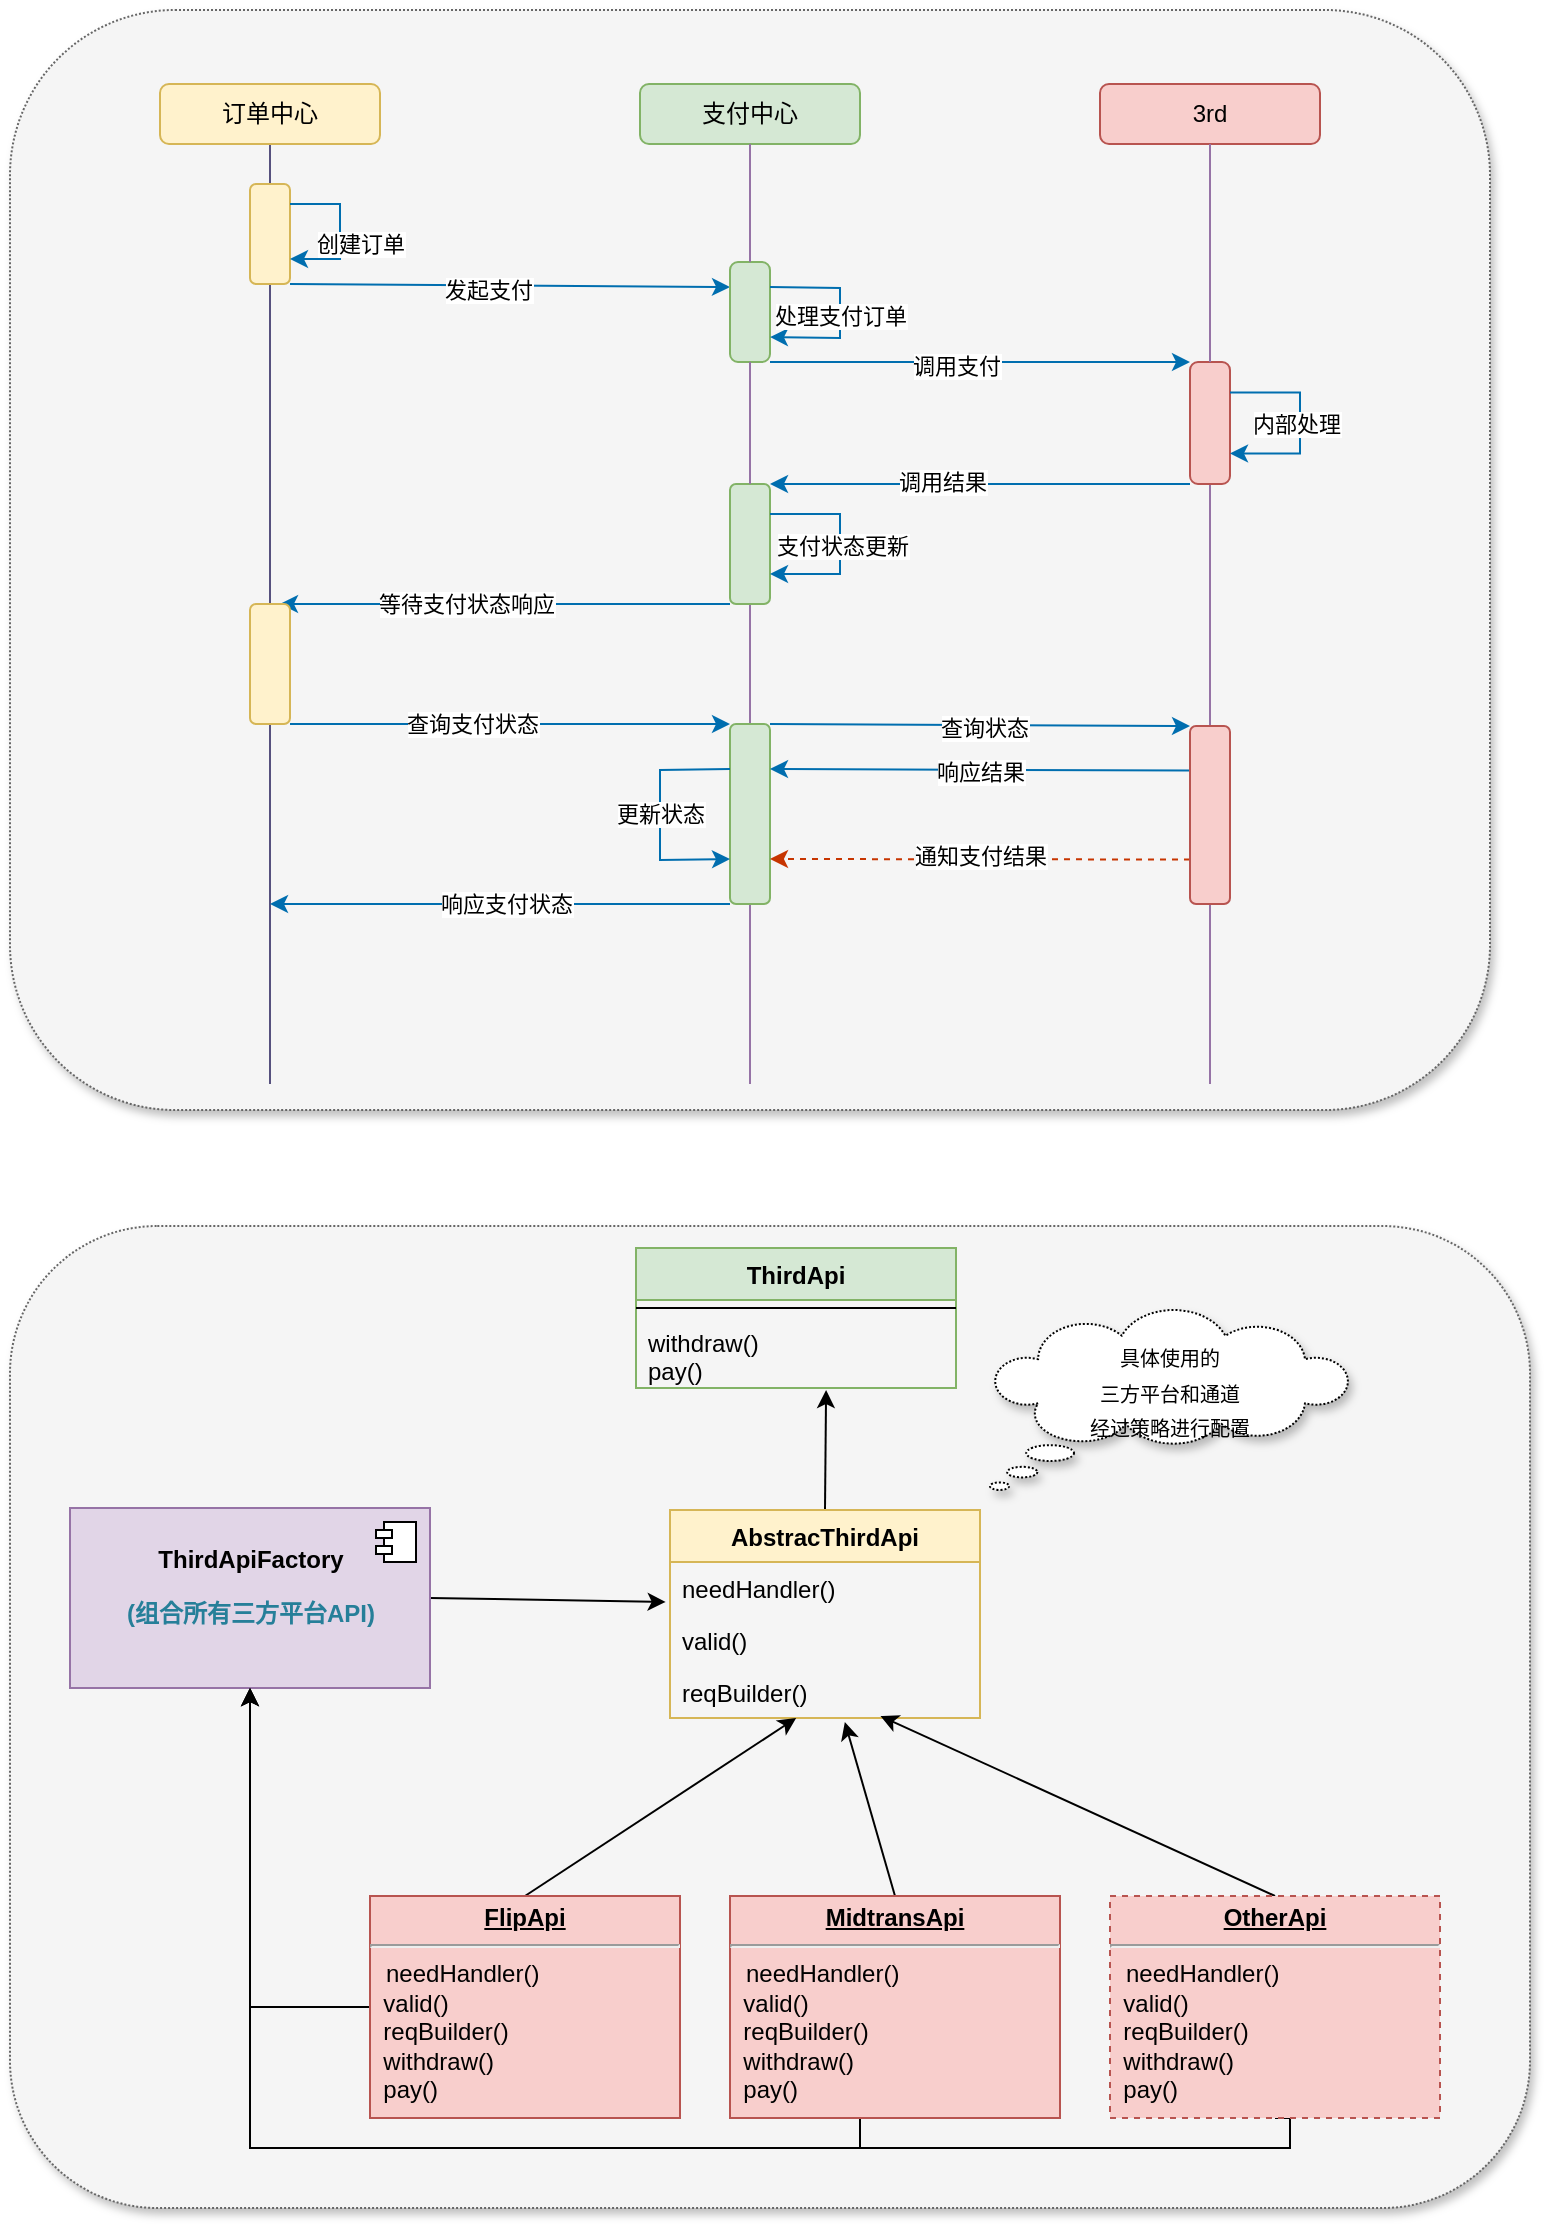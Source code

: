 <mxfile version="16.4.2" type="github">
  <diagram id="hDgSXtl1pIS-HQbCwnqq" name="Page-1">
    <mxGraphModel dx="946" dy="604" grid="1" gridSize="10" guides="1" tooltips="1" connect="1" arrows="1" fold="1" page="1" pageScale="1" pageWidth="1200" pageHeight="1600" background="#ffffff" math="0" shadow="0">
      <root>
        <mxCell id="0" />
        <mxCell id="1" parent="0" />
        <mxCell id="86GMISHKl90TJAuDP3zU-80" value="" style="rounded=1;whiteSpace=wrap;html=1;shadow=1;dashed=1;dashPattern=1 1;fillColor=#f5f5f5;strokeColor=#666666;fontColor=#333333;" vertex="1" parent="1">
          <mxGeometry x="230" y="70" width="740" height="550" as="geometry" />
        </mxCell>
        <mxCell id="86GMISHKl90TJAuDP3zU-79" value="" style="rounded=1;whiteSpace=wrap;html=1;shadow=1;fillColor=#f5f5f5;strokeColor=#666666;fontColor=#333333;dashed=1;dashPattern=1 1;" vertex="1" parent="1">
          <mxGeometry x="230" y="678" width="760" height="491" as="geometry" />
        </mxCell>
        <mxCell id="KyNgDCiQDorarltKWVj6-1" value="" style="edgeStyle=orthogonalEdgeStyle;rounded=0;orthogonalLoop=1;jettySize=auto;html=1;exitX=0.5;exitY=1;exitDx=0;exitDy=0;endArrow=none;shadow=0;strokeColor=#56517e;fillColor=#d0cee2;" parent="1" source="KyNgDCiQDorarltKWVj6-3" target="KyNgDCiQDorarltKWVj6-31" edge="1">
          <mxGeometry relative="1" as="geometry">
            <mxPoint x="360" y="607" as="targetPoint" />
            <mxPoint x="360" y="137" as="sourcePoint" />
          </mxGeometry>
        </mxCell>
        <mxCell id="KyNgDCiQDorarltKWVj6-2" style="edgeStyle=orthogonalEdgeStyle;rounded=0;orthogonalLoop=1;jettySize=auto;html=1;exitX=0.5;exitY=1;exitDx=0;exitDy=0;startArrow=none;fillColor=#d0cee2;strokeColor=#56517e;endArrow=none;endFill=0;" parent="1" source="KyNgDCiQDorarltKWVj6-31" edge="1">
          <mxGeometry relative="1" as="geometry">
            <mxPoint x="360" y="607" as="targetPoint" />
          </mxGeometry>
        </mxCell>
        <mxCell id="KyNgDCiQDorarltKWVj6-3" value="订单中心" style="rounded=1;whiteSpace=wrap;html=1;fillColor=#fff2cc;strokeColor=#d6b656;" parent="1" vertex="1">
          <mxGeometry x="305" y="107" width="110" height="30" as="geometry" />
        </mxCell>
        <mxCell id="KyNgDCiQDorarltKWVj6-4" style="edgeStyle=orthogonalEdgeStyle;rounded=0;orthogonalLoop=1;jettySize=auto;html=1;exitX=0.5;exitY=1;exitDx=0;exitDy=0;startArrow=none;fillColor=#e1d5e7;strokeColor=#9673a6;startFill=0;endArrow=none;endFill=0;" parent="1" source="KyNgDCiQDorarltKWVj6-23" edge="1">
          <mxGeometry relative="1" as="geometry">
            <mxPoint x="600" y="607" as="targetPoint" />
          </mxGeometry>
        </mxCell>
        <mxCell id="KyNgDCiQDorarltKWVj6-5" value="支付中心" style="rounded=1;whiteSpace=wrap;html=1;fillColor=#d5e8d4;strokeColor=#82b366;" parent="1" vertex="1">
          <mxGeometry x="545" y="107" width="110" height="30" as="geometry" />
        </mxCell>
        <mxCell id="KyNgDCiQDorarltKWVj6-6" style="edgeStyle=orthogonalEdgeStyle;rounded=0;orthogonalLoop=1;jettySize=auto;html=1;exitX=0.5;exitY=1;exitDx=0;exitDy=0;startArrow=none;fillColor=#e1d5e7;strokeColor=#9673a6;startFill=0;endArrow=none;endFill=0;" parent="1" source="KyNgDCiQDorarltKWVj6-19" edge="1">
          <mxGeometry relative="1" as="geometry">
            <mxPoint x="830" y="607" as="targetPoint" />
            <Array as="points">
              <mxPoint x="830" y="607" />
            </Array>
          </mxGeometry>
        </mxCell>
        <mxCell id="KyNgDCiQDorarltKWVj6-7" value="3rd" style="rounded=1;whiteSpace=wrap;html=1;glass=0;fillColor=#f8cecc;strokeColor=#b85450;" parent="1" vertex="1">
          <mxGeometry x="775" y="107" width="110" height="30" as="geometry" />
        </mxCell>
        <mxCell id="KyNgDCiQDorarltKWVj6-8" value="" style="rounded=1;whiteSpace=wrap;html=1;shadow=0;fillColor=#fff2cc;strokeColor=#d6b656;" parent="1" vertex="1">
          <mxGeometry x="350" y="157" width="20" height="50" as="geometry" />
        </mxCell>
        <mxCell id="KyNgDCiQDorarltKWVj6-9" value="" style="endArrow=classic;html=1;rounded=0;exitX=1;exitY=1;exitDx=0;exitDy=0;entryX=0;entryY=0.25;entryDx=0;entryDy=0;fillColor=#1ba1e2;strokeColor=#006EAF;" parent="1" source="KyNgDCiQDorarltKWVj6-8" target="KyNgDCiQDorarltKWVj6-11" edge="1">
          <mxGeometry width="50" height="50" relative="1" as="geometry">
            <mxPoint x="615" y="357" as="sourcePoint" />
            <mxPoint x="585" y="207" as="targetPoint" />
          </mxGeometry>
        </mxCell>
        <mxCell id="KyNgDCiQDorarltKWVj6-10" value="发起支付" style="edgeLabel;html=1;align=center;verticalAlign=middle;resizable=0;points=[];" parent="KyNgDCiQDorarltKWVj6-9" vertex="1" connectable="0">
          <mxGeometry x="-0.1" y="-2" relative="1" as="geometry">
            <mxPoint as="offset" />
          </mxGeometry>
        </mxCell>
        <mxCell id="KyNgDCiQDorarltKWVj6-11" value="" style="rounded=1;whiteSpace=wrap;html=1;arcSize=20;fillColor=#d5e8d4;strokeColor=#82b366;" parent="1" vertex="1">
          <mxGeometry x="590" y="196" width="20" height="50" as="geometry" />
        </mxCell>
        <mxCell id="KyNgDCiQDorarltKWVj6-12" value="" style="edgeStyle=orthogonalEdgeStyle;rounded=0;orthogonalLoop=1;jettySize=auto;html=1;exitX=0.5;exitY=1;exitDx=0;exitDy=0;endArrow=none;fillColor=#e1d5e7;strokeColor=#9673a6;" parent="1" source="KyNgDCiQDorarltKWVj6-5" target="KyNgDCiQDorarltKWVj6-11" edge="1">
          <mxGeometry relative="1" as="geometry">
            <mxPoint x="600" y="607" as="targetPoint" />
            <mxPoint x="600" y="137" as="sourcePoint" />
          </mxGeometry>
        </mxCell>
        <mxCell id="KyNgDCiQDorarltKWVj6-13" value="" style="endArrow=classic;html=1;rounded=0;exitX=1;exitY=0.25;exitDx=0;exitDy=0;entryX=1;entryY=0.75;entryDx=0;entryDy=0;fillColor=#1ba1e2;strokeColor=#006EAF;" parent="1" source="KyNgDCiQDorarltKWVj6-11" target="KyNgDCiQDorarltKWVj6-11" edge="1">
          <mxGeometry width="50" height="50" relative="1" as="geometry">
            <mxPoint x="605" y="377" as="sourcePoint" />
            <mxPoint x="645" y="237" as="targetPoint" />
            <Array as="points">
              <mxPoint x="645" y="209" />
              <mxPoint x="645" y="234" />
            </Array>
          </mxGeometry>
        </mxCell>
        <mxCell id="KyNgDCiQDorarltKWVj6-14" value="处理支付订单" style="edgeLabel;html=1;align=center;verticalAlign=middle;resizable=0;points=[];" parent="KyNgDCiQDorarltKWVj6-13" vertex="1" connectable="0">
          <mxGeometry x="0.032" relative="1" as="geometry">
            <mxPoint as="offset" />
          </mxGeometry>
        </mxCell>
        <mxCell id="KyNgDCiQDorarltKWVj6-15" value="" style="endArrow=classic;html=1;rounded=0;exitX=1;exitY=1;exitDx=0;exitDy=0;entryX=0;entryY=0;entryDx=0;entryDy=0;fillColor=#1ba1e2;strokeColor=#006EAF;" parent="1" source="KyNgDCiQDorarltKWVj6-11" target="KyNgDCiQDorarltKWVj6-19" edge="1">
          <mxGeometry width="50" height="50" relative="1" as="geometry">
            <mxPoint x="605" y="347" as="sourcePoint" />
            <mxPoint x="655" y="297" as="targetPoint" />
          </mxGeometry>
        </mxCell>
        <mxCell id="KyNgDCiQDorarltKWVj6-16" value="调用支付" style="edgeLabel;html=1;align=center;verticalAlign=middle;resizable=0;points=[];" parent="KyNgDCiQDorarltKWVj6-15" vertex="1" connectable="0">
          <mxGeometry x="-0.114" y="-2" relative="1" as="geometry">
            <mxPoint as="offset" />
          </mxGeometry>
        </mxCell>
        <mxCell id="KyNgDCiQDorarltKWVj6-17" style="rounded=0;orthogonalLoop=1;jettySize=auto;html=1;exitX=0;exitY=1;exitDx=0;exitDy=0;entryX=1;entryY=0;entryDx=0;entryDy=0;fillColor=#1ba1e2;strokeColor=#006EAF;" parent="1" source="KyNgDCiQDorarltKWVj6-19" target="KyNgDCiQDorarltKWVj6-23" edge="1">
          <mxGeometry relative="1" as="geometry" />
        </mxCell>
        <mxCell id="KyNgDCiQDorarltKWVj6-18" value="调用结果" style="edgeLabel;html=1;align=center;verticalAlign=middle;resizable=0;points=[];" parent="KyNgDCiQDorarltKWVj6-17" vertex="1" connectable="0">
          <mxGeometry x="0.181" y="-1" relative="1" as="geometry">
            <mxPoint as="offset" />
          </mxGeometry>
        </mxCell>
        <mxCell id="KyNgDCiQDorarltKWVj6-19" value="" style="rounded=1;whiteSpace=wrap;html=1;arcSize=20;fillColor=#f8cecc;strokeColor=#b85450;" parent="1" vertex="1">
          <mxGeometry x="820" y="246" width="20" height="61" as="geometry" />
        </mxCell>
        <mxCell id="KyNgDCiQDorarltKWVj6-20" value="" style="edgeStyle=orthogonalEdgeStyle;rounded=0;orthogonalLoop=1;jettySize=auto;html=1;exitX=0.5;exitY=1;exitDx=0;exitDy=0;endArrow=none;fillColor=#e1d5e7;strokeColor=#9673a6;" parent="1" source="KyNgDCiQDorarltKWVj6-7" target="KyNgDCiQDorarltKWVj6-19" edge="1">
          <mxGeometry relative="1" as="geometry">
            <mxPoint x="830" y="607" as="targetPoint" />
            <mxPoint x="830" y="137" as="sourcePoint" />
          </mxGeometry>
        </mxCell>
        <mxCell id="KyNgDCiQDorarltKWVj6-21" style="edgeStyle=elbowEdgeStyle;rounded=0;orthogonalLoop=1;jettySize=auto;html=1;exitX=0;exitY=1;exitDx=0;exitDy=0;entryX=0.75;entryY=0;entryDx=0;entryDy=0;fillColor=#1ba1e2;strokeColor=#006EAF;" parent="1" source="KyNgDCiQDorarltKWVj6-23" target="KyNgDCiQDorarltKWVj6-31" edge="1">
          <mxGeometry relative="1" as="geometry">
            <mxPoint x="375" y="367" as="targetPoint" />
            <Array as="points">
              <mxPoint x="505" y="367" />
            </Array>
          </mxGeometry>
        </mxCell>
        <mxCell id="KyNgDCiQDorarltKWVj6-22" value="等待支付状态响应" style="edgeLabel;html=1;align=center;verticalAlign=middle;resizable=0;points=[];" parent="KyNgDCiQDorarltKWVj6-21" vertex="1" connectable="0">
          <mxGeometry x="0.173" relative="1" as="geometry">
            <mxPoint as="offset" />
          </mxGeometry>
        </mxCell>
        <mxCell id="KyNgDCiQDorarltKWVj6-23" value="" style="rounded=1;whiteSpace=wrap;html=1;fillColor=#d5e8d4;strokeColor=#82b366;" parent="1" vertex="1">
          <mxGeometry x="590" y="307" width="20" height="60" as="geometry" />
        </mxCell>
        <mxCell id="KyNgDCiQDorarltKWVj6-24" value="" style="edgeStyle=orthogonalEdgeStyle;rounded=0;orthogonalLoop=1;jettySize=auto;html=1;exitX=0.5;exitY=1;exitDx=0;exitDy=0;startArrow=none;endArrow=none;fillColor=#e1d5e7;strokeColor=#9673a6;" parent="1" source="KyNgDCiQDorarltKWVj6-11" target="KyNgDCiQDorarltKWVj6-23" edge="1">
          <mxGeometry relative="1" as="geometry">
            <mxPoint x="600" y="607" as="targetPoint" />
            <mxPoint x="600" y="246" as="sourcePoint" />
          </mxGeometry>
        </mxCell>
        <mxCell id="KyNgDCiQDorarltKWVj6-25" style="edgeStyle=orthogonalEdgeStyle;rounded=0;orthogonalLoop=1;jettySize=auto;html=1;exitX=1;exitY=0.25;exitDx=0;exitDy=0;entryX=1;entryY=0.75;entryDx=0;entryDy=0;fillColor=#1ba1e2;strokeColor=#006EAF;" parent="1" source="KyNgDCiQDorarltKWVj6-23" target="KyNgDCiQDorarltKWVj6-23" edge="1">
          <mxGeometry relative="1" as="geometry">
            <Array as="points">
              <mxPoint x="645" y="322" />
              <mxPoint x="645" y="352" />
            </Array>
          </mxGeometry>
        </mxCell>
        <mxCell id="KyNgDCiQDorarltKWVj6-26" value="支付状态更新" style="edgeLabel;html=1;align=center;verticalAlign=middle;resizable=0;points=[];" parent="KyNgDCiQDorarltKWVj6-25" vertex="1" connectable="0">
          <mxGeometry x="0.025" y="1" relative="1" as="geometry">
            <mxPoint as="offset" />
          </mxGeometry>
        </mxCell>
        <mxCell id="KyNgDCiQDorarltKWVj6-27" style="edgeStyle=elbowEdgeStyle;rounded=0;orthogonalLoop=1;jettySize=auto;html=1;exitX=1;exitY=0.25;exitDx=0;exitDy=0;entryX=1;entryY=0.75;entryDx=0;entryDy=0;elbow=vertical;fillColor=#1ba1e2;strokeColor=#006EAF;" parent="1" source="KyNgDCiQDorarltKWVj6-19" target="KyNgDCiQDorarltKWVj6-19" edge="1">
          <mxGeometry relative="1" as="geometry">
            <Array as="points">
              <mxPoint x="875" y="277" />
            </Array>
          </mxGeometry>
        </mxCell>
        <mxCell id="KyNgDCiQDorarltKWVj6-28" value="内部处理" style="edgeLabel;html=1;align=center;verticalAlign=middle;resizable=0;points=[];" parent="KyNgDCiQDorarltKWVj6-27" vertex="1" connectable="0">
          <mxGeometry x="0.363" y="-3" relative="1" as="geometry">
            <mxPoint x="1" y="-12" as="offset" />
          </mxGeometry>
        </mxCell>
        <mxCell id="KyNgDCiQDorarltKWVj6-29" style="rounded=0;orthogonalLoop=1;jettySize=auto;html=1;exitX=1;exitY=1;exitDx=0;exitDy=0;entryX=0;entryY=0;entryDx=0;entryDy=0;fillColor=#1ba1e2;strokeColor=#006EAF;" parent="1" source="KyNgDCiQDorarltKWVj6-31" target="KyNgDCiQDorarltKWVj6-37" edge="1">
          <mxGeometry relative="1" as="geometry" />
        </mxCell>
        <mxCell id="KyNgDCiQDorarltKWVj6-30" value="查询支付状态" style="edgeLabel;html=1;align=center;verticalAlign=middle;resizable=0;points=[];" parent="KyNgDCiQDorarltKWVj6-29" vertex="1" connectable="0">
          <mxGeometry x="-0.173" relative="1" as="geometry">
            <mxPoint as="offset" />
          </mxGeometry>
        </mxCell>
        <mxCell id="KyNgDCiQDorarltKWVj6-31" value="" style="rounded=1;whiteSpace=wrap;html=1;fillColor=#fff2cc;strokeColor=#d6b656;" parent="1" vertex="1">
          <mxGeometry x="350" y="367" width="20" height="60" as="geometry" />
        </mxCell>
        <mxCell id="KyNgDCiQDorarltKWVj6-32" value="创建订单" style="edgeStyle=orthogonalEdgeStyle;rounded=0;orthogonalLoop=1;jettySize=auto;html=1;entryX=1;entryY=0.75;entryDx=0;entryDy=0;fillColor=#1ba1e2;strokeColor=#006EAF;" parent="1" target="KyNgDCiQDorarltKWVj6-8" edge="1">
          <mxGeometry x="0.143" y="10" relative="1" as="geometry">
            <mxPoint x="370" y="167" as="sourcePoint" />
            <Array as="points">
              <mxPoint x="370" y="167" />
              <mxPoint x="395" y="167" />
              <mxPoint x="395" y="195" />
            </Array>
            <mxPoint as="offset" />
          </mxGeometry>
        </mxCell>
        <mxCell id="KyNgDCiQDorarltKWVj6-33" style="edgeStyle=none;rounded=0;orthogonalLoop=1;jettySize=auto;html=1;exitX=1;exitY=0;exitDx=0;exitDy=0;entryX=0;entryY=0;entryDx=0;entryDy=0;fillColor=#1ba1e2;strokeColor=#006EAF;" parent="1" source="KyNgDCiQDorarltKWVj6-37" target="KyNgDCiQDorarltKWVj6-42" edge="1">
          <mxGeometry relative="1" as="geometry" />
        </mxCell>
        <mxCell id="KyNgDCiQDorarltKWVj6-34" value="查询状态" style="edgeLabel;html=1;align=center;verticalAlign=middle;resizable=0;points=[];" parent="KyNgDCiQDorarltKWVj6-33" vertex="1" connectable="0">
          <mxGeometry x="0.019" y="-1" relative="1" as="geometry">
            <mxPoint as="offset" />
          </mxGeometry>
        </mxCell>
        <mxCell id="KyNgDCiQDorarltKWVj6-35" style="rounded=0;orthogonalLoop=1;jettySize=auto;html=1;exitX=0;exitY=1;exitDx=0;exitDy=0;fillColor=#1ba1e2;strokeColor=#006EAF;" parent="1" source="KyNgDCiQDorarltKWVj6-37" edge="1">
          <mxGeometry relative="1" as="geometry">
            <mxPoint x="360" y="517" as="targetPoint" />
            <mxPoint x="585" y="517" as="sourcePoint" />
          </mxGeometry>
        </mxCell>
        <mxCell id="KyNgDCiQDorarltKWVj6-36" value="响应支付状态" style="edgeLabel;html=1;align=center;verticalAlign=middle;resizable=0;points=[];" parent="KyNgDCiQDorarltKWVj6-35" vertex="1" connectable="0">
          <mxGeometry x="-0.021" y="-3" relative="1" as="geometry">
            <mxPoint y="3" as="offset" />
          </mxGeometry>
        </mxCell>
        <mxCell id="KyNgDCiQDorarltKWVj6-37" value="" style="rounded=1;whiteSpace=wrap;html=1;fillColor=#d5e8d4;strokeColor=#82b366;" parent="1" vertex="1">
          <mxGeometry x="590" y="427" width="20" height="90" as="geometry" />
        </mxCell>
        <mxCell id="KyNgDCiQDorarltKWVj6-38" style="rounded=0;orthogonalLoop=1;jettySize=auto;html=1;exitX=0;exitY=0.25;exitDx=0;exitDy=0;entryX=1;entryY=0.25;entryDx=0;entryDy=0;fillColor=#1ba1e2;strokeColor=#006EAF;" parent="1" source="KyNgDCiQDorarltKWVj6-42" target="KyNgDCiQDorarltKWVj6-37" edge="1">
          <mxGeometry relative="1" as="geometry">
            <mxPoint x="820" y="449" as="sourcePoint" />
            <mxPoint x="615" y="454" as="targetPoint" />
          </mxGeometry>
        </mxCell>
        <mxCell id="KyNgDCiQDorarltKWVj6-39" value="响应结果" style="edgeLabel;html=1;align=center;verticalAlign=middle;resizable=0;points=[];" parent="KyNgDCiQDorarltKWVj6-38" vertex="1" connectable="0">
          <mxGeometry x="-0.181" y="1" relative="1" as="geometry">
            <mxPoint x="-19" as="offset" />
          </mxGeometry>
        </mxCell>
        <mxCell id="KyNgDCiQDorarltKWVj6-40" style="edgeStyle=none;rounded=0;orthogonalLoop=1;jettySize=auto;html=1;dashed=1;exitX=0;exitY=0.75;exitDx=0;exitDy=0;fillColor=#fa6800;strokeColor=#C73500;entryX=1;entryY=0.75;entryDx=0;entryDy=0;" parent="1" source="KyNgDCiQDorarltKWVj6-42" target="KyNgDCiQDorarltKWVj6-37" edge="1">
          <mxGeometry relative="1" as="geometry">
            <mxPoint x="610" y="497" as="targetPoint" />
            <mxPoint x="810" y="497" as="sourcePoint" />
          </mxGeometry>
        </mxCell>
        <mxCell id="KyNgDCiQDorarltKWVj6-41" value="通知支付结果" style="edgeLabel;html=1;align=center;verticalAlign=middle;resizable=0;points=[];" parent="KyNgDCiQDorarltKWVj6-40" vertex="1" connectable="0">
          <mxGeometry x="0.114" y="-2" relative="1" as="geometry">
            <mxPoint x="12" as="offset" />
          </mxGeometry>
        </mxCell>
        <mxCell id="KyNgDCiQDorarltKWVj6-42" value="" style="rounded=1;whiteSpace=wrap;html=1;fillColor=#f8cecc;strokeColor=#b85450;" parent="1" vertex="1">
          <mxGeometry x="820" y="428" width="20" height="89" as="geometry" />
        </mxCell>
        <mxCell id="KyNgDCiQDorarltKWVj6-43" value="更新状态" style="edgeStyle=none;rounded=0;orthogonalLoop=1;jettySize=auto;html=1;exitX=0;exitY=0.25;exitDx=0;exitDy=0;entryX=0;entryY=0.75;entryDx=0;entryDy=0;fillColor=#1ba1e2;strokeColor=#006EAF;" parent="1" source="KyNgDCiQDorarltKWVj6-37" target="KyNgDCiQDorarltKWVj6-37" edge="1">
          <mxGeometry relative="1" as="geometry">
            <Array as="points">
              <mxPoint x="555" y="450" />
              <mxPoint x="555" y="495" />
            </Array>
          </mxGeometry>
        </mxCell>
        <mxCell id="86GMISHKl90TJAuDP3zU-86" style="rounded=0;orthogonalLoop=1;jettySize=auto;html=1;exitX=0.5;exitY=0;exitDx=0;exitDy=0;entryX=0.594;entryY=1.028;entryDx=0;entryDy=0;entryPerimeter=0;fontSize=10;startArrow=none;startFill=0;" edge="1" parent="1" source="86GMISHKl90TJAuDP3zU-55" target="86GMISHKl90TJAuDP3zU-62">
          <mxGeometry relative="1" as="geometry" />
        </mxCell>
        <mxCell id="86GMISHKl90TJAuDP3zU-55" value="AbstracThirdApi" style="swimlane;fontStyle=1;childLayout=stackLayout;horizontal=1;startSize=26;fillColor=#fff2cc;horizontalStack=0;resizeParent=1;resizeParentMax=0;resizeLast=0;collapsible=1;marginBottom=0;strokeColor=#d6b656;" vertex="1" parent="1">
          <mxGeometry x="560" y="820" width="155" height="104" as="geometry">
            <mxRectangle x="355" y="819" width="130" height="26" as="alternateBounds" />
          </mxGeometry>
        </mxCell>
        <mxCell id="86GMISHKl90TJAuDP3zU-56" value="needHandler()&#xa;" style="text;strokeColor=none;fillColor=none;align=left;verticalAlign=top;spacingLeft=4;spacingRight=4;overflow=hidden;rotatable=0;points=[[0,0.5],[1,0.5]];portConstraint=eastwest;" vertex="1" parent="86GMISHKl90TJAuDP3zU-55">
          <mxGeometry y="26" width="155" height="26" as="geometry" />
        </mxCell>
        <mxCell id="86GMISHKl90TJAuDP3zU-57" value="valid()" style="text;strokeColor=none;fillColor=none;align=left;verticalAlign=top;spacingLeft=4;spacingRight=4;overflow=hidden;rotatable=0;points=[[0,0.5],[1,0.5]];portConstraint=eastwest;" vertex="1" parent="86GMISHKl90TJAuDP3zU-55">
          <mxGeometry y="52" width="155" height="26" as="geometry" />
        </mxCell>
        <mxCell id="86GMISHKl90TJAuDP3zU-58" value="reqBuilder()" style="text;strokeColor=none;fillColor=none;align=left;verticalAlign=top;spacingLeft=4;spacingRight=4;overflow=hidden;rotatable=0;points=[[0,0.5],[1,0.5]];portConstraint=eastwest;" vertex="1" parent="86GMISHKl90TJAuDP3zU-55">
          <mxGeometry y="78" width="155" height="26" as="geometry" />
        </mxCell>
        <mxCell id="86GMISHKl90TJAuDP3zU-59" value="ThirdApi" style="swimlane;fontStyle=1;align=center;verticalAlign=top;childLayout=stackLayout;horizontal=1;startSize=26;horizontalStack=0;resizeParent=1;resizeParentMax=0;resizeLast=0;collapsible=1;marginBottom=0;fillColor=#d5e8d4;strokeColor=#82b366;" vertex="1" parent="1">
          <mxGeometry x="543" y="689" width="160" height="70" as="geometry">
            <mxRectangle x="365" y="689" width="90" height="26" as="alternateBounds" />
          </mxGeometry>
        </mxCell>
        <mxCell id="86GMISHKl90TJAuDP3zU-61" value="" style="line;strokeWidth=1;fillColor=none;align=left;verticalAlign=middle;spacingTop=-1;spacingLeft=3;spacingRight=3;rotatable=0;labelPosition=right;points=[];portConstraint=eastwest;" vertex="1" parent="86GMISHKl90TJAuDP3zU-59">
          <mxGeometry y="26" width="160" height="8" as="geometry" />
        </mxCell>
        <mxCell id="86GMISHKl90TJAuDP3zU-62" value="withdraw()&#xa;pay()" style="text;strokeColor=none;fillColor=none;align=left;verticalAlign=top;spacingLeft=4;spacingRight=4;overflow=hidden;rotatable=0;points=[[0,0.5],[1,0.5]];portConstraint=eastwest;" vertex="1" parent="86GMISHKl90TJAuDP3zU-59">
          <mxGeometry y="34" width="160" height="36" as="geometry" />
        </mxCell>
        <mxCell id="86GMISHKl90TJAuDP3zU-67" style="edgeStyle=none;rounded=0;orthogonalLoop=1;jettySize=auto;html=1;exitX=1;exitY=0.5;exitDx=0;exitDy=0;entryX=-0.014;entryY=0.769;entryDx=0;entryDy=0;entryPerimeter=0;startArrow=none;startFill=0;" edge="1" parent="1" source="86GMISHKl90TJAuDP3zU-65" target="86GMISHKl90TJAuDP3zU-56">
          <mxGeometry relative="1" as="geometry" />
        </mxCell>
        <mxCell id="86GMISHKl90TJAuDP3zU-65" value="&lt;b&gt;ThirdApiFactory&lt;br&gt;&lt;/b&gt;&lt;blockquote&gt;&lt;span style=&quot;color: rgb(38 , 127 , 153)&quot;&gt;&lt;b&gt;(组合所有三方平台API)&lt;/b&gt;&lt;/span&gt;&lt;/blockquote&gt;" style="html=1;dropTarget=0;fillColor=#e1d5e7;strokeColor=#9673a6;" vertex="1" parent="1">
          <mxGeometry x="260" y="819" width="180" height="90" as="geometry" />
        </mxCell>
        <mxCell id="86GMISHKl90TJAuDP3zU-66" value="" style="shape=module;jettyWidth=8;jettyHeight=4;" vertex="1" parent="86GMISHKl90TJAuDP3zU-65">
          <mxGeometry x="1" width="20" height="20" relative="1" as="geometry">
            <mxPoint x="-27" y="7" as="offset" />
          </mxGeometry>
        </mxCell>
        <mxCell id="86GMISHKl90TJAuDP3zU-71" style="edgeStyle=none;rounded=0;orthogonalLoop=1;jettySize=auto;html=1;exitX=0.5;exitY=0;exitDx=0;exitDy=0;entryX=0.407;entryY=1;entryDx=0;entryDy=0;entryPerimeter=0;startArrow=none;startFill=0;" edge="1" parent="1" source="86GMISHKl90TJAuDP3zU-69" target="86GMISHKl90TJAuDP3zU-58">
          <mxGeometry relative="1" as="geometry" />
        </mxCell>
        <mxCell id="86GMISHKl90TJAuDP3zU-75" style="edgeStyle=orthogonalEdgeStyle;rounded=0;orthogonalLoop=1;jettySize=auto;html=1;exitX=0;exitY=0.5;exitDx=0;exitDy=0;entryX=0.5;entryY=1;entryDx=0;entryDy=0;startArrow=none;startFill=0;" edge="1" parent="1" source="86GMISHKl90TJAuDP3zU-69" target="86GMISHKl90TJAuDP3zU-65">
          <mxGeometry relative="1" as="geometry" />
        </mxCell>
        <mxCell id="86GMISHKl90TJAuDP3zU-69" value="&lt;p style=&quot;margin: 4px 0px 0px ; text-align: center&quot;&gt;&lt;b&gt;&lt;u&gt;FlipApi&lt;/u&gt;&lt;/b&gt;&lt;br&gt;&lt;/p&gt;&lt;hr&gt;&lt;p style=&quot;margin: 0px ; margin-left: 8px&quot;&gt;needHandler()&lt;/p&gt;&lt;div&gt;&lt;span&gt;&amp;nbsp; &lt;/span&gt;valid()&lt;br&gt;&amp;nbsp; reqBuilder()&lt;br&gt;&lt;/div&gt;&lt;div&gt;&amp;nbsp; withdraw()&lt;br style=&quot;padding: 0px ; margin: 0px&quot;&gt;&amp;nbsp; pay()&lt;br&gt;&lt;/div&gt;" style="verticalAlign=top;align=left;overflow=fill;fontSize=12;fontFamily=Helvetica;html=1;fillColor=#f8cecc;strokeColor=#b85450;" vertex="1" parent="1">
          <mxGeometry x="410" y="1013" width="155" height="111" as="geometry" />
        </mxCell>
        <mxCell id="86GMISHKl90TJAuDP3zU-72" style="edgeStyle=none;rounded=0;orthogonalLoop=1;jettySize=auto;html=1;exitX=0.5;exitY=0;exitDx=0;exitDy=0;startArrow=none;startFill=0;entryX=0.564;entryY=1.077;entryDx=0;entryDy=0;entryPerimeter=0;" edge="1" parent="1" source="86GMISHKl90TJAuDP3zU-70" target="86GMISHKl90TJAuDP3zU-58">
          <mxGeometry relative="1" as="geometry">
            <mxPoint x="630" y="919" as="targetPoint" />
          </mxGeometry>
        </mxCell>
        <mxCell id="86GMISHKl90TJAuDP3zU-76" style="edgeStyle=orthogonalEdgeStyle;rounded=0;orthogonalLoop=1;jettySize=auto;html=1;exitX=0.5;exitY=1;exitDx=0;exitDy=0;entryX=0.5;entryY=1;entryDx=0;entryDy=0;startArrow=none;startFill=0;" edge="1" parent="1" source="86GMISHKl90TJAuDP3zU-70" target="86GMISHKl90TJAuDP3zU-65">
          <mxGeometry relative="1" as="geometry">
            <Array as="points">
              <mxPoint x="655" y="1139" />
              <mxPoint x="350" y="1139" />
            </Array>
          </mxGeometry>
        </mxCell>
        <mxCell id="86GMISHKl90TJAuDP3zU-70" value="&lt;p style=&quot;margin: 4px 0px 0px ; text-align: center&quot;&gt;&lt;b&gt;&lt;u&gt;MidtransApi&lt;/u&gt;&lt;/b&gt;&lt;/p&gt;&lt;hr&gt;&lt;p style=&quot;margin: 0px 0px 0px 8px&quot;&gt;needHandler()&lt;/p&gt;&lt;div&gt;&lt;span&gt;&amp;nbsp; &lt;/span&gt;valid()&lt;br&gt;&amp;nbsp; reqBuilder()&lt;/div&gt;&lt;div&gt;&amp;nbsp; withdraw()&lt;br style=&quot;padding: 0px ; margin: 0px&quot;&gt;&amp;nbsp; pay()&lt;br&gt;&lt;/div&gt;" style="verticalAlign=top;align=left;overflow=fill;fontSize=12;fontFamily=Helvetica;html=1;fillColor=#f8cecc;strokeColor=#b85450;" vertex="1" parent="1">
          <mxGeometry x="590" y="1013" width="165" height="111" as="geometry" />
        </mxCell>
        <mxCell id="86GMISHKl90TJAuDP3zU-74" style="edgeStyle=none;rounded=0;orthogonalLoop=1;jettySize=auto;html=1;exitX=0.5;exitY=0;exitDx=0;exitDy=0;entryX=0.679;entryY=0.962;entryDx=0;entryDy=0;entryPerimeter=0;startArrow=none;startFill=0;" edge="1" parent="1" source="86GMISHKl90TJAuDP3zU-73" target="86GMISHKl90TJAuDP3zU-58">
          <mxGeometry relative="1" as="geometry" />
        </mxCell>
        <mxCell id="86GMISHKl90TJAuDP3zU-78" style="edgeStyle=orthogonalEdgeStyle;rounded=0;orthogonalLoop=1;jettySize=auto;html=1;exitX=0.5;exitY=1;exitDx=0;exitDy=0;startArrow=none;startFill=0;" edge="1" parent="1" source="86GMISHKl90TJAuDP3zU-73">
          <mxGeometry relative="1" as="geometry">
            <mxPoint x="350" y="909" as="targetPoint" />
            <Array as="points">
              <mxPoint x="870" y="1139" />
              <mxPoint x="350" y="1139" />
            </Array>
          </mxGeometry>
        </mxCell>
        <mxCell id="86GMISHKl90TJAuDP3zU-73" value="&lt;p style=&quot;margin: 4px 0px 0px ; text-align: center&quot;&gt;&lt;b&gt;&lt;u&gt;OtherApi&lt;/u&gt;&lt;/b&gt;&lt;br&gt;&lt;/p&gt;&lt;hr&gt;&lt;p style=&quot;margin: 0px 0px 0px 8px&quot;&gt;needHandler()&lt;/p&gt;&lt;div&gt;&lt;span&gt;&amp;nbsp; &lt;/span&gt;valid()&lt;br&gt;&amp;nbsp; reqBuilder()&lt;/div&gt;&lt;div&gt;&amp;nbsp; withdraw()&lt;br style=&quot;padding: 0px ; margin: 0px&quot;&gt;&amp;nbsp; pay()&lt;br&gt;&lt;/div&gt;" style="verticalAlign=top;align=left;overflow=fill;fontSize=12;fontFamily=Helvetica;html=1;fillColor=#f8cecc;strokeColor=#b85450;dashed=1;" vertex="1" parent="1">
          <mxGeometry x="780" y="1013" width="165" height="111" as="geometry" />
        </mxCell>
        <mxCell id="86GMISHKl90TJAuDP3zU-83" value="&lt;sup&gt;具体使用的&lt;br&gt;三方平台和通道&lt;br&gt;经过策略进行配置&lt;/sup&gt;" style="whiteSpace=wrap;html=1;shape=mxgraph.basic.cloud_callout;shadow=1;dashed=1;dashPattern=1 1;align=center;" vertex="1" parent="1">
          <mxGeometry x="720" y="720" width="180" height="90" as="geometry" />
        </mxCell>
      </root>
    </mxGraphModel>
  </diagram>
</mxfile>
